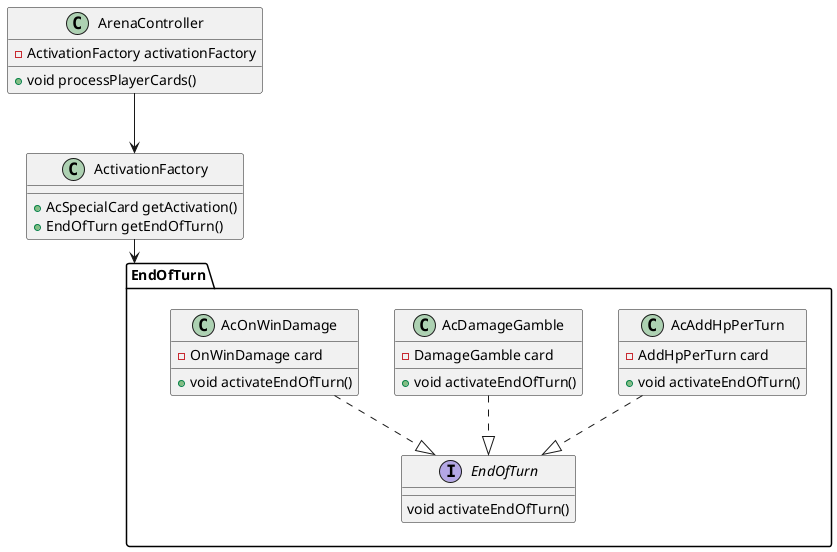 @startuml factory

class ActivationFactory{
    + AcSpecialCard getActivation()
    + EndOfTurn getEndOfTurn()
}

class ArenaController{
    - ActivationFactory activationFactory
    + void processPlayerCards()
}

ArenaController --> ActivationFactory

package "EndOfTurn"{

    interface EndOfTurn {
        void activateEndOfTurn()
    }

    class AcAddHpPerTurn{
        - AddHpPerTurn card
        + void activateEndOfTurn()
    }

    class AcDamageGamble{
        - DamageGamble card
        + void activateEndOfTurn()
    }

    class AcOnWinDamage{
        - OnWinDamage card
        + void activateEndOfTurn()
    }

    AcAddHpPerTurn ..|> EndOfTurn
    AcDamageGamble..|> EndOfTurn
    AcOnWinDamage ..|> EndOfTurn

}

ActivationFactory --> EndOfTurn


@enduml